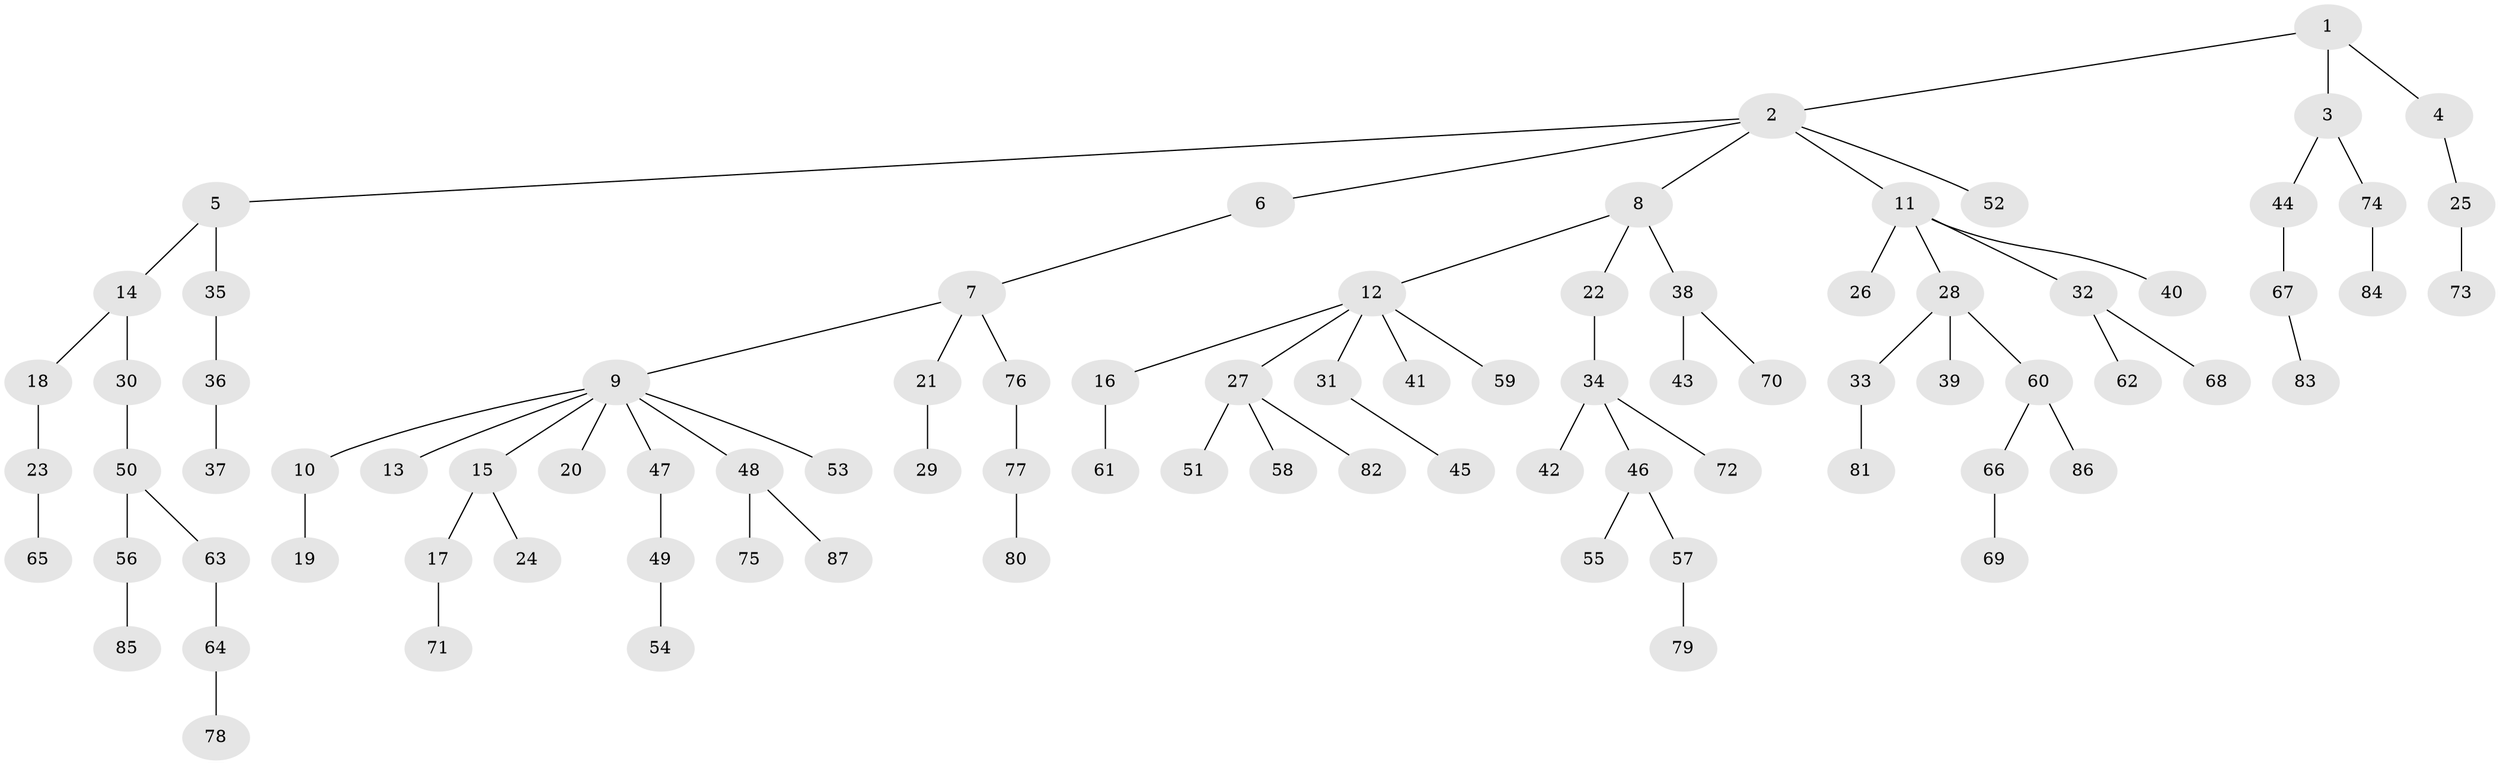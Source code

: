 // coarse degree distribution, {7: 0.023255813953488372, 2: 0.13953488372093023, 3: 0.11627906976744186, 4: 0.046511627906976744, 5: 0.046511627906976744, 6: 0.023255813953488372, 1: 0.6046511627906976}
// Generated by graph-tools (version 1.1) at 2025/19/03/04/25 18:19:14]
// undirected, 87 vertices, 86 edges
graph export_dot {
graph [start="1"]
  node [color=gray90,style=filled];
  1;
  2;
  3;
  4;
  5;
  6;
  7;
  8;
  9;
  10;
  11;
  12;
  13;
  14;
  15;
  16;
  17;
  18;
  19;
  20;
  21;
  22;
  23;
  24;
  25;
  26;
  27;
  28;
  29;
  30;
  31;
  32;
  33;
  34;
  35;
  36;
  37;
  38;
  39;
  40;
  41;
  42;
  43;
  44;
  45;
  46;
  47;
  48;
  49;
  50;
  51;
  52;
  53;
  54;
  55;
  56;
  57;
  58;
  59;
  60;
  61;
  62;
  63;
  64;
  65;
  66;
  67;
  68;
  69;
  70;
  71;
  72;
  73;
  74;
  75;
  76;
  77;
  78;
  79;
  80;
  81;
  82;
  83;
  84;
  85;
  86;
  87;
  1 -- 2;
  1 -- 3;
  1 -- 4;
  2 -- 5;
  2 -- 6;
  2 -- 8;
  2 -- 11;
  2 -- 52;
  3 -- 44;
  3 -- 74;
  4 -- 25;
  5 -- 14;
  5 -- 35;
  6 -- 7;
  7 -- 9;
  7 -- 21;
  7 -- 76;
  8 -- 12;
  8 -- 22;
  8 -- 38;
  9 -- 10;
  9 -- 13;
  9 -- 15;
  9 -- 20;
  9 -- 47;
  9 -- 48;
  9 -- 53;
  10 -- 19;
  11 -- 26;
  11 -- 28;
  11 -- 32;
  11 -- 40;
  12 -- 16;
  12 -- 27;
  12 -- 31;
  12 -- 41;
  12 -- 59;
  14 -- 18;
  14 -- 30;
  15 -- 17;
  15 -- 24;
  16 -- 61;
  17 -- 71;
  18 -- 23;
  21 -- 29;
  22 -- 34;
  23 -- 65;
  25 -- 73;
  27 -- 51;
  27 -- 58;
  27 -- 82;
  28 -- 33;
  28 -- 39;
  28 -- 60;
  30 -- 50;
  31 -- 45;
  32 -- 62;
  32 -- 68;
  33 -- 81;
  34 -- 42;
  34 -- 46;
  34 -- 72;
  35 -- 36;
  36 -- 37;
  38 -- 43;
  38 -- 70;
  44 -- 67;
  46 -- 55;
  46 -- 57;
  47 -- 49;
  48 -- 75;
  48 -- 87;
  49 -- 54;
  50 -- 56;
  50 -- 63;
  56 -- 85;
  57 -- 79;
  60 -- 66;
  60 -- 86;
  63 -- 64;
  64 -- 78;
  66 -- 69;
  67 -- 83;
  74 -- 84;
  76 -- 77;
  77 -- 80;
}
